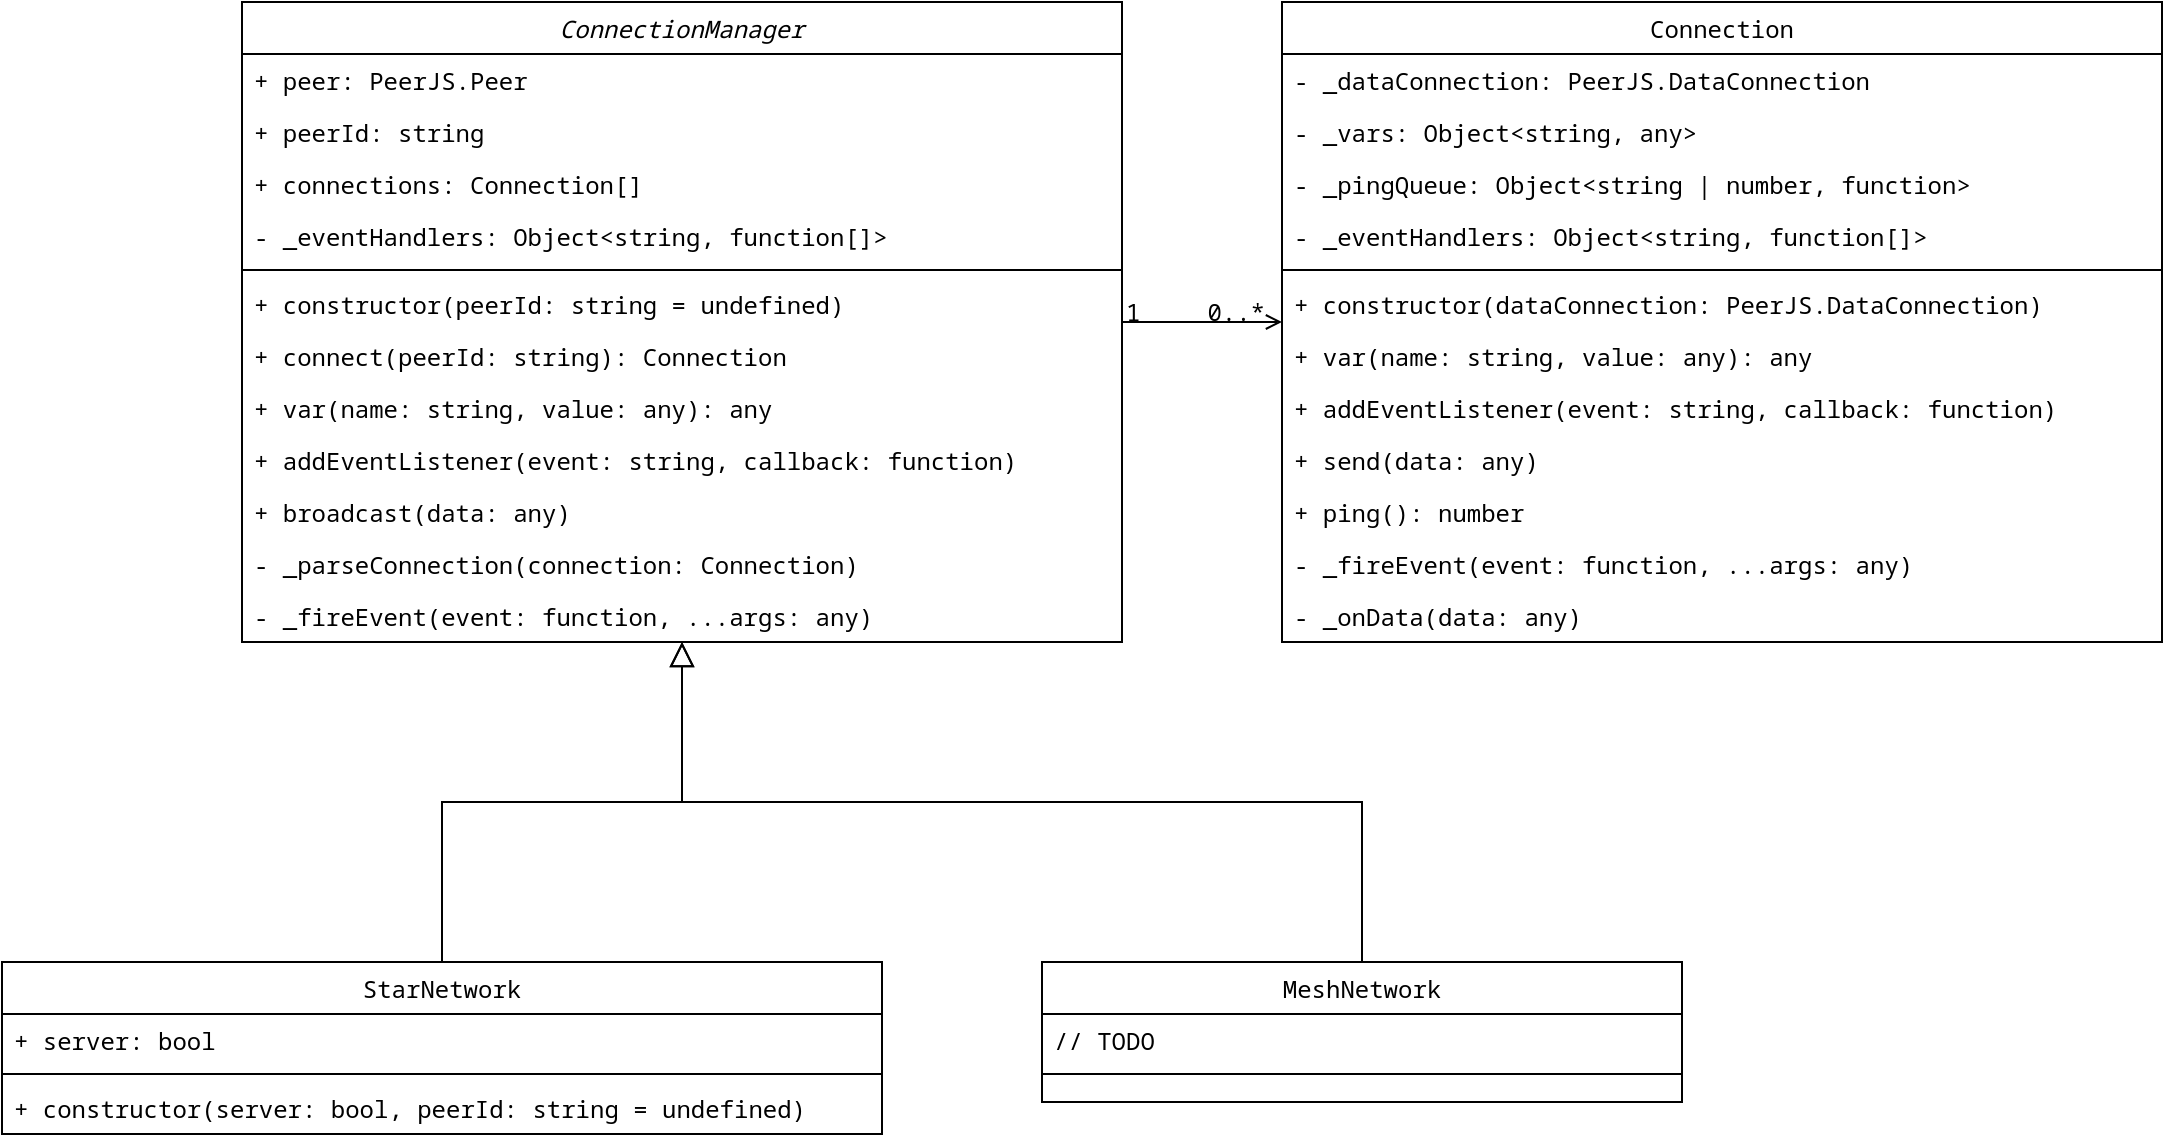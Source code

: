 <mxfile>
    <diagram id="C5RBs43oDa-KdzZeNtuy" name="Page-1">
        <mxGraphModel dx="1458" dy="972" grid="1" gridSize="10" guides="1" tooltips="1" connect="1" arrows="1" fold="1" page="1" pageScale="1" pageWidth="827" pageHeight="1169" background="none" math="0" shadow="0">
            <root>
                <mxCell id="WIyWlLk6GJQsqaUBKTNV-0"/>
                <mxCell id="WIyWlLk6GJQsqaUBKTNV-1" parent="WIyWlLk6GJQsqaUBKTNV-0"/>
                <mxCell id="zkfFHV4jXpPFQw0GAbJ--0" value="ConnectionManager" style="swimlane;fontStyle=2;align=center;verticalAlign=top;childLayout=stackLayout;horizontal=1;startSize=26;horizontalStack=0;resizeParent=1;resizeLast=0;collapsible=1;marginBottom=0;rounded=0;shadow=0;strokeWidth=1;fontFamily=Noto Sans Mono;" parent="WIyWlLk6GJQsqaUBKTNV-1" vertex="1">
                    <mxGeometry x="160" y="40" width="440" height="320" as="geometry">
                        <mxRectangle x="230" y="140" width="160" height="26" as="alternateBounds"/>
                    </mxGeometry>
                </mxCell>
                <mxCell id="n0VCc9NU8LlRZh3Z0W9D-6" value="+ peer: PeerJS.Peer" style="text;align=left;verticalAlign=top;spacingLeft=4;spacingRight=4;overflow=hidden;rotatable=0;points=[[0,0.5],[1,0.5]];portConstraint=eastwest;fontFamily=Noto Sans Mono;" parent="zkfFHV4jXpPFQw0GAbJ--0" vertex="1">
                    <mxGeometry y="26" width="440" height="26" as="geometry"/>
                </mxCell>
                <mxCell id="n0VCc9NU8LlRZh3Z0W9D-7" value="+ peerId: string" style="text;align=left;verticalAlign=top;spacingLeft=4;spacingRight=4;overflow=hidden;rotatable=0;points=[[0,0.5],[1,0.5]];portConstraint=eastwest;fontFamily=Noto Sans Mono;" parent="zkfFHV4jXpPFQw0GAbJ--0" vertex="1">
                    <mxGeometry y="52" width="440" height="26" as="geometry"/>
                </mxCell>
                <mxCell id="n0VCc9NU8LlRZh3Z0W9D-8" value="+ connections: Connection[]" style="text;align=left;verticalAlign=top;spacingLeft=4;spacingRight=4;overflow=hidden;rotatable=0;points=[[0,0.5],[1,0.5]];portConstraint=eastwest;fontFamily=Noto Sans Mono;" parent="zkfFHV4jXpPFQw0GAbJ--0" vertex="1">
                    <mxGeometry y="78" width="440" height="26" as="geometry"/>
                </mxCell>
                <mxCell id="zkfFHV4jXpPFQw0GAbJ--1" value="- _eventHandlers: Object&lt;string, function[]&gt;" style="text;align=left;verticalAlign=top;spacingLeft=4;spacingRight=4;overflow=hidden;rotatable=0;points=[[0,0.5],[1,0.5]];portConstraint=eastwest;fontFamily=Noto Sans Mono;" parent="zkfFHV4jXpPFQw0GAbJ--0" vertex="1">
                    <mxGeometry y="104" width="440" height="26" as="geometry"/>
                </mxCell>
                <mxCell id="zkfFHV4jXpPFQw0GAbJ--4" value="" style="line;html=1;strokeWidth=1;align=left;verticalAlign=middle;spacingTop=-1;spacingLeft=3;spacingRight=3;rotatable=0;labelPosition=right;points=[];portConstraint=eastwest;fontFamily=Noto Sans Mono;" parent="zkfFHV4jXpPFQw0GAbJ--0" vertex="1">
                    <mxGeometry y="130" width="440" height="8" as="geometry"/>
                </mxCell>
                <mxCell id="n0VCc9NU8LlRZh3Z0W9D-13" value="+ constructor(peerId: string = undefined)" style="text;align=left;verticalAlign=top;spacingLeft=4;spacingRight=4;overflow=hidden;rotatable=0;points=[[0,0.5],[1,0.5]];portConstraint=eastwest;fontFamily=Noto Sans Mono;" parent="zkfFHV4jXpPFQw0GAbJ--0" vertex="1">
                    <mxGeometry y="138" width="440" height="26" as="geometry"/>
                </mxCell>
                <mxCell id="n0VCc9NU8LlRZh3Z0W9D-19" value="+ connect(peerId: string): Connection" style="text;align=left;verticalAlign=top;spacingLeft=4;spacingRight=4;overflow=hidden;rotatable=0;points=[[0,0.5],[1,0.5]];portConstraint=eastwest;fontFamily=Noto Sans Mono;" parent="zkfFHV4jXpPFQw0GAbJ--0" vertex="1">
                    <mxGeometry y="164" width="440" height="26" as="geometry"/>
                </mxCell>
                <mxCell id="zkfFHV4jXpPFQw0GAbJ--5" value="+ var(name: string, value: any): any" style="text;align=left;verticalAlign=top;spacingLeft=4;spacingRight=4;overflow=hidden;rotatable=0;points=[[0,0.5],[1,0.5]];portConstraint=eastwest;fontFamily=Noto Sans Mono;" parent="zkfFHV4jXpPFQw0GAbJ--0" vertex="1">
                    <mxGeometry y="190" width="440" height="26" as="geometry"/>
                </mxCell>
                <mxCell id="n0VCc9NU8LlRZh3Z0W9D-17" value="+ addEventListener(event: string, callback: function)" style="text;align=left;verticalAlign=top;spacingLeft=4;spacingRight=4;overflow=hidden;rotatable=0;points=[[0,0.5],[1,0.5]];portConstraint=eastwest;fontFamily=Noto Sans Mono;" parent="zkfFHV4jXpPFQw0GAbJ--0" vertex="1">
                    <mxGeometry y="216" width="440" height="26" as="geometry"/>
                </mxCell>
                <mxCell id="n0VCc9NU8LlRZh3Z0W9D-9" value="+ broadcast(data: any)" style="text;align=left;verticalAlign=top;spacingLeft=4;spacingRight=4;overflow=hidden;rotatable=0;points=[[0,0.5],[1,0.5]];portConstraint=eastwest;fontFamily=Noto Sans Mono;" parent="zkfFHV4jXpPFQw0GAbJ--0" vertex="1">
                    <mxGeometry y="242" width="440" height="26" as="geometry"/>
                </mxCell>
                <mxCell id="n0VCc9NU8LlRZh3Z0W9D-10" value="- _parseConnection(connection: Connection)" style="text;align=left;verticalAlign=top;spacingLeft=4;spacingRight=4;overflow=hidden;rotatable=0;points=[[0,0.5],[1,0.5]];portConstraint=eastwest;fontFamily=Noto Sans Mono;" parent="zkfFHV4jXpPFQw0GAbJ--0" vertex="1">
                    <mxGeometry y="268" width="440" height="26" as="geometry"/>
                </mxCell>
                <mxCell id="n0VCc9NU8LlRZh3Z0W9D-11" value="- _fireEvent(event: function, ...args: any)" style="text;align=left;verticalAlign=top;spacingLeft=4;spacingRight=4;overflow=hidden;rotatable=0;points=[[0,0.5],[1,0.5]];portConstraint=eastwest;fontFamily=Noto Sans Mono;" parent="zkfFHV4jXpPFQw0GAbJ--0" vertex="1">
                    <mxGeometry y="294" width="440" height="26" as="geometry"/>
                </mxCell>
                <mxCell id="zkfFHV4jXpPFQw0GAbJ--6" value="StarNetwork" style="swimlane;fontStyle=0;align=center;verticalAlign=top;childLayout=stackLayout;horizontal=1;startSize=26;horizontalStack=0;resizeParent=1;resizeLast=0;collapsible=1;marginBottom=0;rounded=0;shadow=0;strokeWidth=1;fontFamily=Noto Sans Mono;" parent="WIyWlLk6GJQsqaUBKTNV-1" vertex="1">
                    <mxGeometry x="40" y="520" width="440" height="86" as="geometry">
                        <mxRectangle x="130" y="380" width="160" height="26" as="alternateBounds"/>
                    </mxGeometry>
                </mxCell>
                <mxCell id="zkfFHV4jXpPFQw0GAbJ--7" value="+ server: bool" style="text;align=left;verticalAlign=top;spacingLeft=4;spacingRight=4;overflow=hidden;rotatable=0;points=[[0,0.5],[1,0.5]];portConstraint=eastwest;fontFamily=Noto Sans Mono;" parent="zkfFHV4jXpPFQw0GAbJ--6" vertex="1">
                    <mxGeometry y="26" width="440" height="26" as="geometry"/>
                </mxCell>
                <mxCell id="zkfFHV4jXpPFQw0GAbJ--9" value="" style="line;html=1;strokeWidth=1;align=left;verticalAlign=middle;spacingTop=-1;spacingLeft=3;spacingRight=3;rotatable=0;labelPosition=right;points=[];portConstraint=eastwest;fontFamily=Noto Sans Mono;" parent="zkfFHV4jXpPFQw0GAbJ--6" vertex="1">
                    <mxGeometry y="52" width="440" height="8" as="geometry"/>
                </mxCell>
                <mxCell id="zkfFHV4jXpPFQw0GAbJ--10" value="+ constructor(server: bool, peerId: string = undefined)" style="text;align=left;verticalAlign=top;spacingLeft=4;spacingRight=4;overflow=hidden;rotatable=0;points=[[0,0.5],[1,0.5]];portConstraint=eastwest;fontStyle=0;fontFamily=Noto Sans Mono;" parent="zkfFHV4jXpPFQw0GAbJ--6" vertex="1">
                    <mxGeometry y="60" width="440" height="26" as="geometry"/>
                </mxCell>
                <mxCell id="zkfFHV4jXpPFQw0GAbJ--12" value="" style="endArrow=block;endSize=10;endFill=0;shadow=0;strokeWidth=1;rounded=0;edgeStyle=elbowEdgeStyle;elbow=vertical;fontFamily=Noto Sans Mono;" parent="WIyWlLk6GJQsqaUBKTNV-1" source="zkfFHV4jXpPFQw0GAbJ--6" target="zkfFHV4jXpPFQw0GAbJ--0" edge="1">
                    <mxGeometry width="160" relative="1" as="geometry">
                        <mxPoint x="120" y="123" as="sourcePoint"/>
                        <mxPoint x="120" y="123" as="targetPoint"/>
                    </mxGeometry>
                </mxCell>
                <mxCell id="zkfFHV4jXpPFQw0GAbJ--13" value="MeshNetwork" style="swimlane;fontStyle=0;align=center;verticalAlign=top;childLayout=stackLayout;horizontal=1;startSize=26;horizontalStack=0;resizeParent=1;resizeLast=0;collapsible=1;marginBottom=0;rounded=0;shadow=0;strokeWidth=1;fontFamily=Noto Sans Mono;" parent="WIyWlLk6GJQsqaUBKTNV-1" vertex="1">
                    <mxGeometry x="560" y="520" width="320" height="70" as="geometry">
                        <mxRectangle x="340" y="380" width="170" height="26" as="alternateBounds"/>
                    </mxGeometry>
                </mxCell>
                <mxCell id="zkfFHV4jXpPFQw0GAbJ--14" value="// TODO" style="text;align=left;verticalAlign=top;spacingLeft=4;spacingRight=4;overflow=hidden;rotatable=0;points=[[0,0.5],[1,0.5]];portConstraint=eastwest;fontFamily=Noto Sans Mono;" parent="zkfFHV4jXpPFQw0GAbJ--13" vertex="1">
                    <mxGeometry y="26" width="320" height="26" as="geometry"/>
                </mxCell>
                <mxCell id="zkfFHV4jXpPFQw0GAbJ--15" value="" style="line;html=1;strokeWidth=1;align=left;verticalAlign=middle;spacingTop=-1;spacingLeft=3;spacingRight=3;rotatable=0;labelPosition=right;points=[];portConstraint=eastwest;fontFamily=Noto Sans Mono;" parent="zkfFHV4jXpPFQw0GAbJ--13" vertex="1">
                    <mxGeometry y="52" width="320" height="8" as="geometry"/>
                </mxCell>
                <mxCell id="zkfFHV4jXpPFQw0GAbJ--16" value="" style="endArrow=block;endSize=10;endFill=0;shadow=0;strokeWidth=1;rounded=0;edgeStyle=elbowEdgeStyle;elbow=vertical;fontFamily=Noto Sans Mono;" parent="WIyWlLk6GJQsqaUBKTNV-1" source="zkfFHV4jXpPFQw0GAbJ--13" target="zkfFHV4jXpPFQw0GAbJ--0" edge="1">
                    <mxGeometry width="160" relative="1" as="geometry">
                        <mxPoint x="130" y="293" as="sourcePoint"/>
                        <mxPoint x="230" y="191" as="targetPoint"/>
                    </mxGeometry>
                </mxCell>
                <mxCell id="zkfFHV4jXpPFQw0GAbJ--17" value="Connection" style="swimlane;fontStyle=0;align=center;verticalAlign=top;childLayout=stackLayout;horizontal=1;startSize=26;horizontalStack=0;resizeParent=1;resizeLast=0;collapsible=1;marginBottom=0;rounded=0;shadow=0;strokeWidth=1;fontFamily=Noto Sans Mono;" parent="WIyWlLk6GJQsqaUBKTNV-1" vertex="1">
                    <mxGeometry x="680" y="40" width="440" height="320" as="geometry">
                        <mxRectangle x="550" y="140" width="160" height="26" as="alternateBounds"/>
                    </mxGeometry>
                </mxCell>
                <mxCell id="zkfFHV4jXpPFQw0GAbJ--18" value="- _dataConnection: PeerJS.DataConnection" style="text;align=left;verticalAlign=top;spacingLeft=4;spacingRight=4;overflow=hidden;rotatable=0;points=[[0,0.5],[1,0.5]];portConstraint=eastwest;fontFamily=Noto Sans Mono;" parent="zkfFHV4jXpPFQw0GAbJ--17" vertex="1">
                    <mxGeometry y="26" width="440" height="26" as="geometry"/>
                </mxCell>
                <mxCell id="zkfFHV4jXpPFQw0GAbJ--19" value="- _vars: Object&lt;string, any&gt;" style="text;align=left;verticalAlign=top;spacingLeft=4;spacingRight=4;overflow=hidden;rotatable=0;points=[[0,0.5],[1,0.5]];portConstraint=eastwest;rounded=0;shadow=0;html=0;fontFamily=Noto Sans Mono;" parent="zkfFHV4jXpPFQw0GAbJ--17" vertex="1">
                    <mxGeometry y="52" width="440" height="26" as="geometry"/>
                </mxCell>
                <mxCell id="zkfFHV4jXpPFQw0GAbJ--20" value="- _pingQueue: Object&lt;string | number, function&gt;" style="text;align=left;verticalAlign=top;spacingLeft=4;spacingRight=4;overflow=hidden;rotatable=0;points=[[0,0.5],[1,0.5]];portConstraint=eastwest;rounded=0;shadow=0;html=0;fontFamily=Noto Sans Mono;" parent="zkfFHV4jXpPFQw0GAbJ--17" vertex="1">
                    <mxGeometry y="78" width="440" height="26" as="geometry"/>
                </mxCell>
                <mxCell id="zkfFHV4jXpPFQw0GAbJ--21" value="- _eventHandlers: Object&lt;string, function[]&gt;" style="text;align=left;verticalAlign=top;spacingLeft=4;spacingRight=4;overflow=hidden;rotatable=0;points=[[0,0.5],[1,0.5]];portConstraint=eastwest;rounded=0;shadow=0;html=0;fontFamily=Noto Sans Mono;" parent="zkfFHV4jXpPFQw0GAbJ--17" vertex="1">
                    <mxGeometry y="104" width="440" height="26" as="geometry"/>
                </mxCell>
                <mxCell id="zkfFHV4jXpPFQw0GAbJ--23" value="" style="line;html=1;strokeWidth=1;align=left;verticalAlign=middle;spacingTop=-1;spacingLeft=3;spacingRight=3;rotatable=0;labelPosition=right;points=[];portConstraint=eastwest;fontFamily=Noto Sans Mono;" parent="zkfFHV4jXpPFQw0GAbJ--17" vertex="1">
                    <mxGeometry y="130" width="440" height="8" as="geometry"/>
                </mxCell>
                <mxCell id="n0VCc9NU8LlRZh3Z0W9D-4" value="+ constructor(dataConnection: PeerJS.DataConnection)" style="text;align=left;verticalAlign=top;spacingLeft=4;spacingRight=4;overflow=hidden;rotatable=0;points=[[0,0.5],[1,0.5]];portConstraint=eastwest;fontFamily=Noto Sans Mono;" parent="zkfFHV4jXpPFQw0GAbJ--17" vertex="1">
                    <mxGeometry y="138" width="440" height="26" as="geometry"/>
                </mxCell>
                <mxCell id="zkfFHV4jXpPFQw0GAbJ--24" value="+ var(name: string, value: any): any" style="text;align=left;verticalAlign=top;spacingLeft=4;spacingRight=4;overflow=hidden;rotatable=0;points=[[0,0.5],[1,0.5]];portConstraint=eastwest;fontFamily=Noto Sans Mono;" parent="zkfFHV4jXpPFQw0GAbJ--17" vertex="1">
                    <mxGeometry y="164" width="440" height="26" as="geometry"/>
                </mxCell>
                <mxCell id="zkfFHV4jXpPFQw0GAbJ--25" value="+ addEventListener(event: string, callback: function)" style="text;align=left;verticalAlign=top;spacingLeft=4;spacingRight=4;overflow=hidden;rotatable=0;points=[[0,0.5],[1,0.5]];portConstraint=eastwest;fontFamily=Noto Sans Mono;" parent="zkfFHV4jXpPFQw0GAbJ--17" vertex="1">
                    <mxGeometry y="190" width="440" height="26" as="geometry"/>
                </mxCell>
                <mxCell id="n0VCc9NU8LlRZh3Z0W9D-0" value="+ send(data: any)" style="text;align=left;verticalAlign=top;spacingLeft=4;spacingRight=4;overflow=hidden;rotatable=0;points=[[0,0.5],[1,0.5]];portConstraint=eastwest;fontFamily=Noto Sans Mono;" parent="zkfFHV4jXpPFQw0GAbJ--17" vertex="1">
                    <mxGeometry y="216" width="440" height="26" as="geometry"/>
                </mxCell>
                <mxCell id="n0VCc9NU8LlRZh3Z0W9D-1" value="+ ping(): number" style="text;align=left;verticalAlign=top;spacingLeft=4;spacingRight=4;overflow=hidden;rotatable=0;points=[[0,0.5],[1,0.5]];portConstraint=eastwest;fontFamily=Noto Sans Mono;" parent="zkfFHV4jXpPFQw0GAbJ--17" vertex="1">
                    <mxGeometry y="242" width="440" height="26" as="geometry"/>
                </mxCell>
                <mxCell id="n0VCc9NU8LlRZh3Z0W9D-2" value="- _fireEvent(event: function, ...args: any)" style="text;align=left;verticalAlign=top;spacingLeft=4;spacingRight=4;overflow=hidden;rotatable=0;points=[[0,0.5],[1,0.5]];portConstraint=eastwest;fontFamily=Noto Sans Mono;" parent="zkfFHV4jXpPFQw0GAbJ--17" vertex="1">
                    <mxGeometry y="268" width="440" height="26" as="geometry"/>
                </mxCell>
                <mxCell id="n0VCc9NU8LlRZh3Z0W9D-3" value="- _onData(data: any)" style="text;align=left;verticalAlign=top;spacingLeft=4;spacingRight=4;overflow=hidden;rotatable=0;points=[[0,0.5],[1,0.5]];portConstraint=eastwest;fontFamily=Noto Sans Mono;" parent="zkfFHV4jXpPFQw0GAbJ--17" vertex="1">
                    <mxGeometry y="294" width="440" height="26" as="geometry"/>
                </mxCell>
                <mxCell id="zkfFHV4jXpPFQw0GAbJ--26" value="" style="endArrow=open;shadow=0;strokeWidth=1;rounded=0;endFill=1;edgeStyle=elbowEdgeStyle;elbow=vertical;fontFamily=Noto Sans Mono;" parent="WIyWlLk6GJQsqaUBKTNV-1" source="zkfFHV4jXpPFQw0GAbJ--0" target="zkfFHV4jXpPFQw0GAbJ--17" edge="1">
                    <mxGeometry x="0.5" y="41" relative="1" as="geometry">
                        <mxPoint x="300" y="112" as="sourcePoint"/>
                        <mxPoint x="460" y="112" as="targetPoint"/>
                        <mxPoint x="-40" y="32" as="offset"/>
                    </mxGeometry>
                </mxCell>
                <mxCell id="zkfFHV4jXpPFQw0GAbJ--27" value="1" style="resizable=0;align=left;verticalAlign=bottom;labelBackgroundColor=none;fontSize=12;fontFamily=Noto Sans Mono;" parent="zkfFHV4jXpPFQw0GAbJ--26" connectable="0" vertex="1">
                    <mxGeometry x="-1" relative="1" as="geometry">
                        <mxPoint y="4" as="offset"/>
                    </mxGeometry>
                </mxCell>
                <mxCell id="zkfFHV4jXpPFQw0GAbJ--28" value="0..*" style="resizable=0;align=right;verticalAlign=bottom;labelBackgroundColor=none;fontSize=12;fontFamily=Noto Sans Mono;" parent="zkfFHV4jXpPFQw0GAbJ--26" connectable="0" vertex="1">
                    <mxGeometry x="1" relative="1" as="geometry">
                        <mxPoint x="-7" y="4" as="offset"/>
                    </mxGeometry>
                </mxCell>
            </root>
        </mxGraphModel>
    </diagram>
</mxfile>